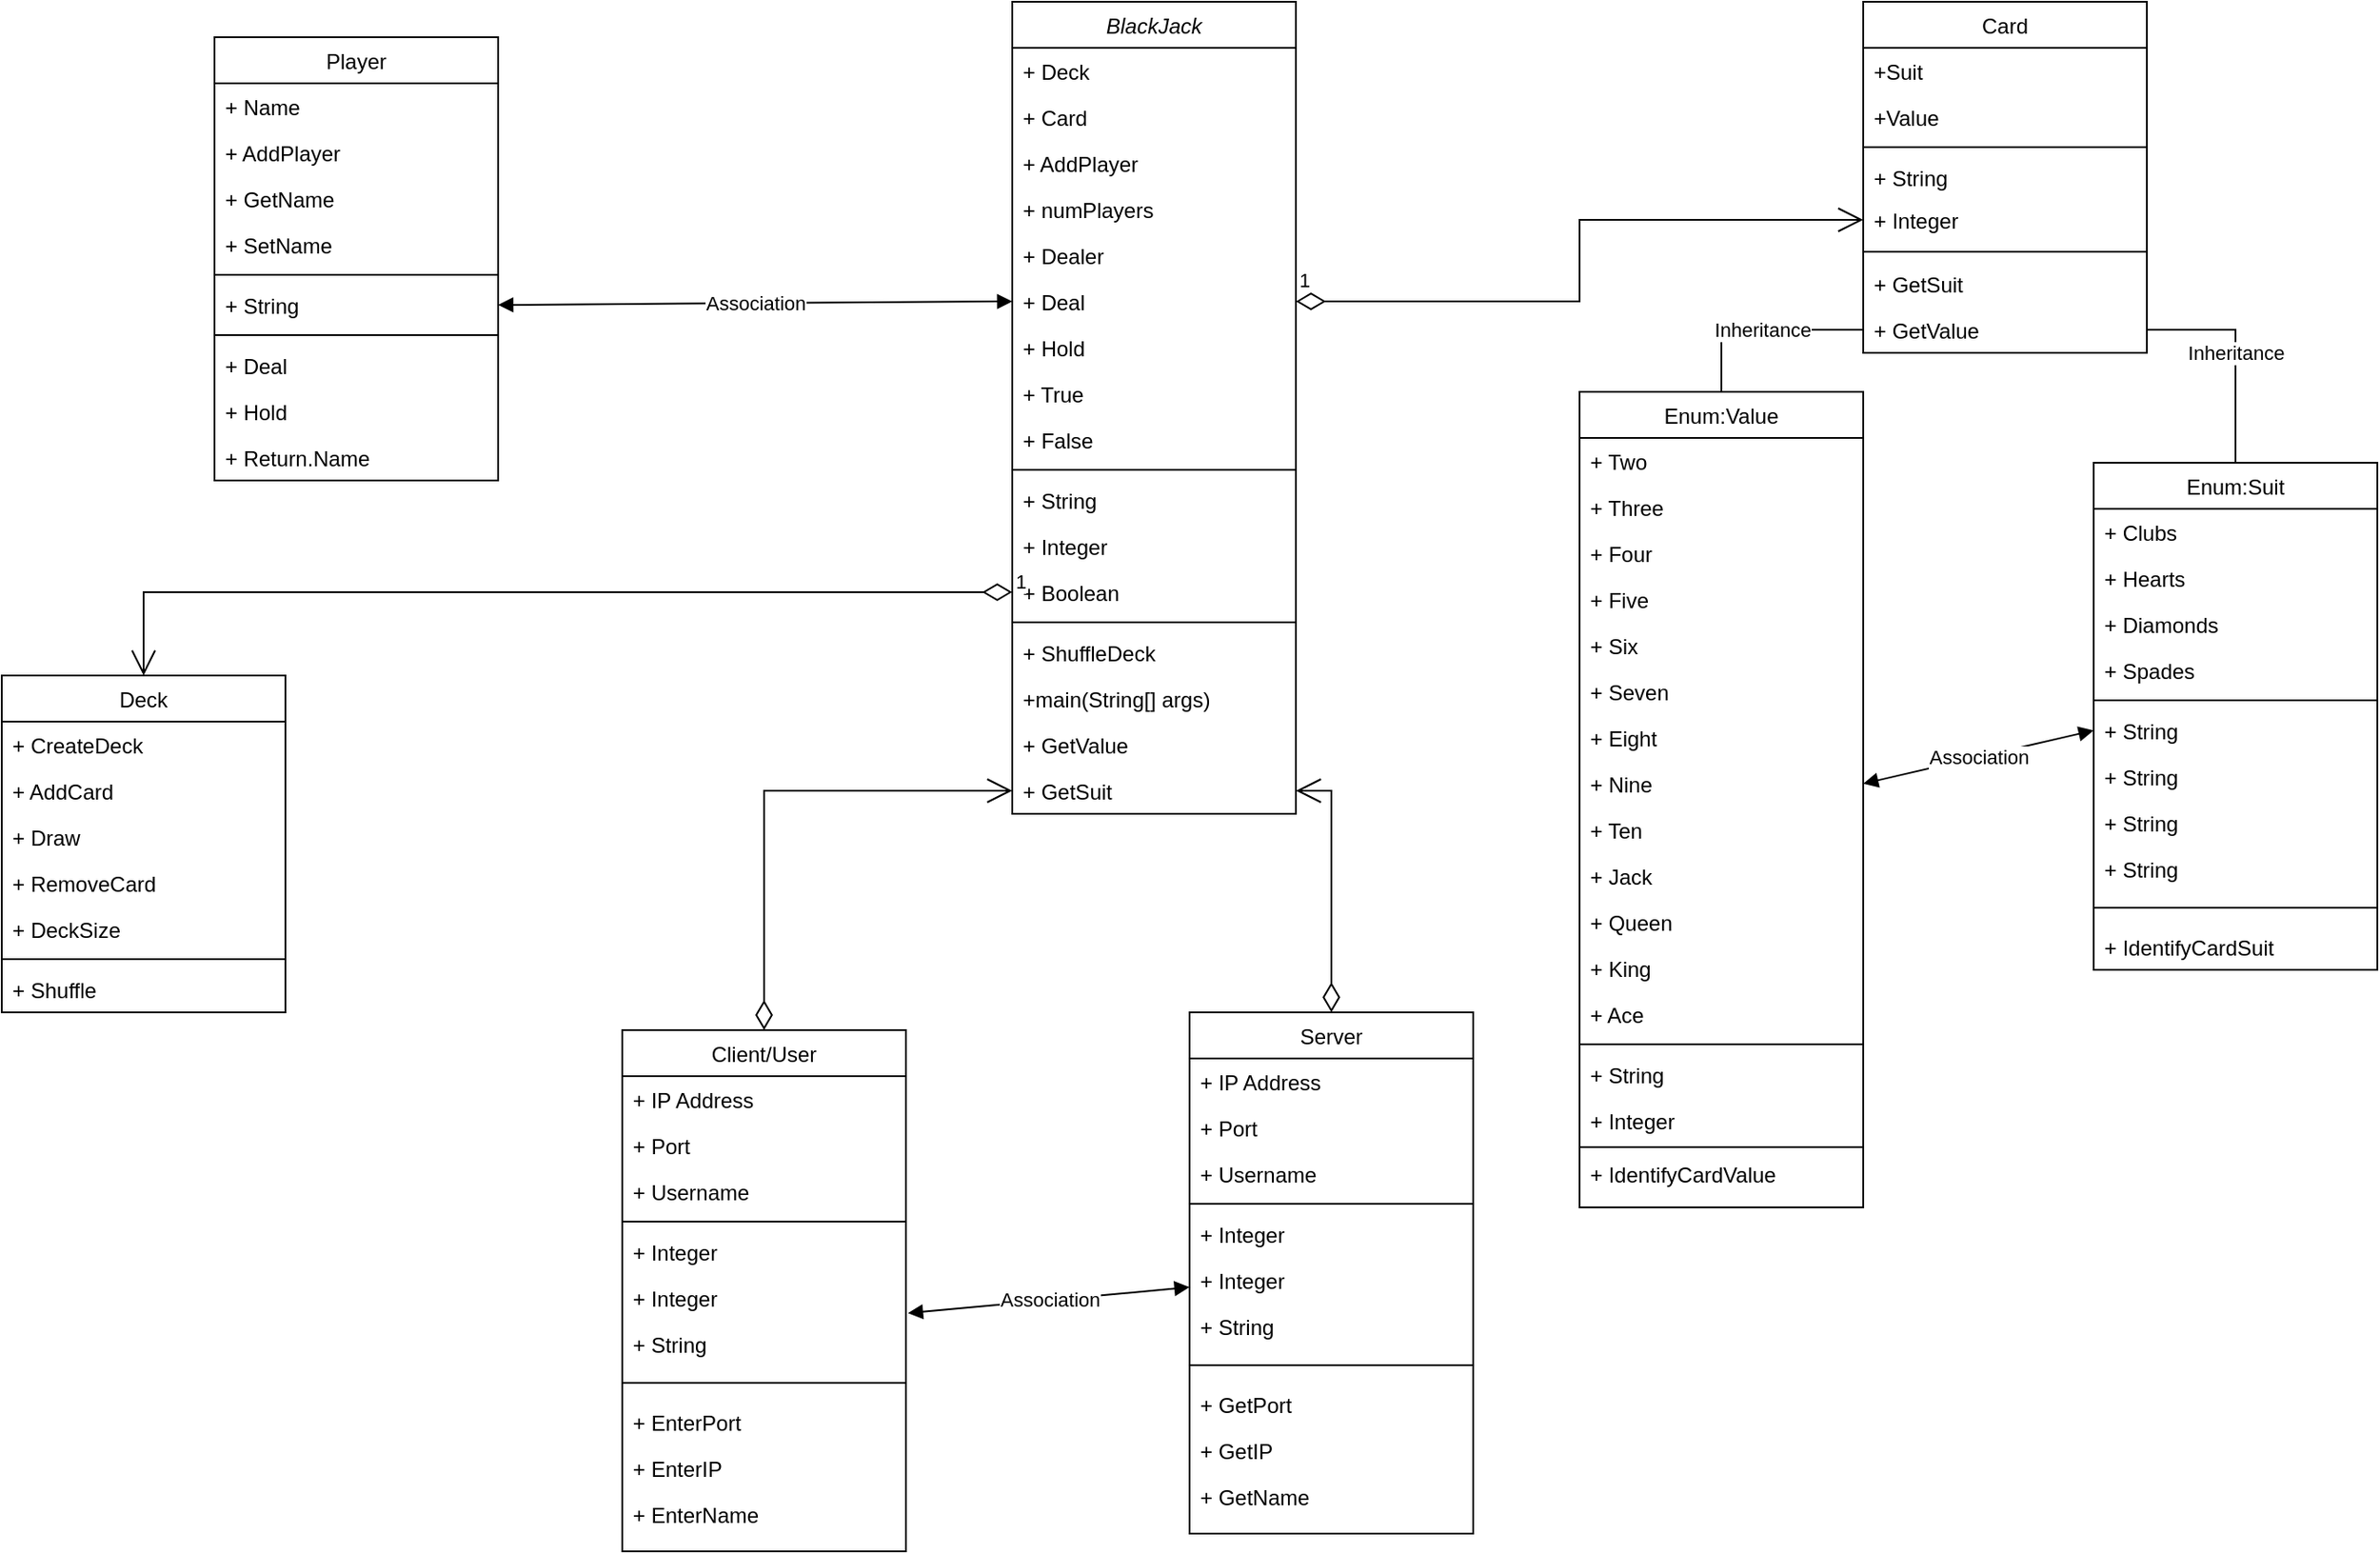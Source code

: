 <mxfile version="15.8.7" type="device"><diagram id="C5RBs43oDa-KdzZeNtuy" name="Page-1"><mxGraphModel dx="2500" dy="1008" grid="1" gridSize="10" guides="1" tooltips="1" connect="1" arrows="1" fold="1" page="1" pageScale="1" pageWidth="827" pageHeight="1169" math="0" shadow="0"><root><mxCell id="WIyWlLk6GJQsqaUBKTNV-0"/><mxCell id="WIyWlLk6GJQsqaUBKTNV-1" parent="WIyWlLk6GJQsqaUBKTNV-0"/><mxCell id="zkfFHV4jXpPFQw0GAbJ--0" value="BlackJack&#10;" style="swimlane;fontStyle=2;align=center;verticalAlign=top;childLayout=stackLayout;horizontal=1;startSize=26;horizontalStack=0;resizeParent=1;resizeLast=0;collapsible=1;marginBottom=0;rounded=0;shadow=0;strokeWidth=1;" parent="WIyWlLk6GJQsqaUBKTNV-1" vertex="1"><mxGeometry x="20" y="20" width="160" height="458" as="geometry"><mxRectangle x="230" y="140" width="160" height="26" as="alternateBounds"/></mxGeometry></mxCell><mxCell id="faVUAHIij9gAp8dqq5UE-1" value="+ Deck" style="text;strokeColor=none;fillColor=none;align=left;verticalAlign=top;spacingLeft=4;spacingRight=4;overflow=hidden;rotatable=0;points=[[0,0.5],[1,0.5]];portConstraint=eastwest;" parent="zkfFHV4jXpPFQw0GAbJ--0" vertex="1"><mxGeometry y="26" width="160" height="26" as="geometry"/></mxCell><mxCell id="faVUAHIij9gAp8dqq5UE-0" value="+ Card" style="text;strokeColor=none;fillColor=none;align=left;verticalAlign=top;spacingLeft=4;spacingRight=4;overflow=hidden;rotatable=0;points=[[0,0.5],[1,0.5]];portConstraint=eastwest;" parent="zkfFHV4jXpPFQw0GAbJ--0" vertex="1"><mxGeometry y="52" width="160" height="26" as="geometry"/></mxCell><mxCell id="faVUAHIij9gAp8dqq5UE-15" value="+ AddPlayer" style="text;strokeColor=none;fillColor=none;align=left;verticalAlign=top;spacingLeft=4;spacingRight=4;overflow=hidden;rotatable=0;points=[[0,0.5],[1,0.5]];portConstraint=eastwest;" parent="zkfFHV4jXpPFQw0GAbJ--0" vertex="1"><mxGeometry y="78" width="160" height="26" as="geometry"/></mxCell><mxCell id="faVUAHIij9gAp8dqq5UE-14" value="+ numPlayers" style="text;strokeColor=none;fillColor=none;align=left;verticalAlign=top;spacingLeft=4;spacingRight=4;overflow=hidden;rotatable=0;points=[[0,0.5],[1,0.5]];portConstraint=eastwest;" parent="zkfFHV4jXpPFQw0GAbJ--0" vertex="1"><mxGeometry y="104" width="160" height="26" as="geometry"/></mxCell><mxCell id="v0NVHDcOkpIPyz7qOa61-1" value="+ Dealer" style="text;strokeColor=none;fillColor=none;align=left;verticalAlign=top;spacingLeft=4;spacingRight=4;overflow=hidden;rotatable=0;points=[[0,0.5],[1,0.5]];portConstraint=eastwest;" parent="zkfFHV4jXpPFQw0GAbJ--0" vertex="1"><mxGeometry y="130" width="160" height="26" as="geometry"/></mxCell><mxCell id="v0NVHDcOkpIPyz7qOa61-2" value="+ Deal" style="text;strokeColor=none;fillColor=none;align=left;verticalAlign=top;spacingLeft=4;spacingRight=4;overflow=hidden;rotatable=0;points=[[0,0.5],[1,0.5]];portConstraint=eastwest;" parent="zkfFHV4jXpPFQw0GAbJ--0" vertex="1"><mxGeometry y="156" width="160" height="26" as="geometry"/></mxCell><mxCell id="v0NVHDcOkpIPyz7qOa61-3" value="+ Hold" style="text;strokeColor=none;fillColor=none;align=left;verticalAlign=top;spacingLeft=4;spacingRight=4;overflow=hidden;rotatable=0;points=[[0,0.5],[1,0.5]];portConstraint=eastwest;" parent="zkfFHV4jXpPFQw0GAbJ--0" vertex="1"><mxGeometry y="182" width="160" height="26" as="geometry"/></mxCell><mxCell id="v0NVHDcOkpIPyz7qOa61-18" value="+ True" style="text;strokeColor=none;fillColor=none;align=left;verticalAlign=top;spacingLeft=4;spacingRight=4;overflow=hidden;rotatable=0;points=[[0,0.5],[1,0.5]];portConstraint=eastwest;" parent="zkfFHV4jXpPFQw0GAbJ--0" vertex="1"><mxGeometry y="208" width="160" height="26" as="geometry"/></mxCell><mxCell id="v0NVHDcOkpIPyz7qOa61-19" value="+ False" style="text;strokeColor=none;fillColor=none;align=left;verticalAlign=top;spacingLeft=4;spacingRight=4;overflow=hidden;rotatable=0;points=[[0,0.5],[1,0.5]];portConstraint=eastwest;" parent="zkfFHV4jXpPFQw0GAbJ--0" vertex="1"><mxGeometry y="234" width="160" height="26" as="geometry"/></mxCell><mxCell id="v0NVHDcOkpIPyz7qOa61-5" value="" style="line;strokeWidth=1;fillColor=none;align=left;verticalAlign=middle;spacingTop=-1;spacingLeft=3;spacingRight=3;rotatable=0;labelPosition=right;points=[];portConstraint=eastwest;" parent="zkfFHV4jXpPFQw0GAbJ--0" vertex="1"><mxGeometry y="260" width="160" height="8" as="geometry"/></mxCell><mxCell id="v0NVHDcOkpIPyz7qOa61-15" value="+ String&#10;" style="text;strokeColor=none;fillColor=none;align=left;verticalAlign=top;spacingLeft=4;spacingRight=4;overflow=hidden;rotatable=0;points=[[0,0.5],[1,0.5]];portConstraint=eastwest;" parent="zkfFHV4jXpPFQw0GAbJ--0" vertex="1"><mxGeometry y="268" width="160" height="26" as="geometry"/></mxCell><mxCell id="v0NVHDcOkpIPyz7qOa61-16" value="+ Integer" style="text;strokeColor=none;fillColor=none;align=left;verticalAlign=top;spacingLeft=4;spacingRight=4;overflow=hidden;rotatable=0;points=[[0,0.5],[1,0.5]];portConstraint=eastwest;" parent="zkfFHV4jXpPFQw0GAbJ--0" vertex="1"><mxGeometry y="294" width="160" height="26" as="geometry"/></mxCell><mxCell id="v0NVHDcOkpIPyz7qOa61-17" value="+ Boolean" style="text;strokeColor=none;fillColor=none;align=left;verticalAlign=top;spacingLeft=4;spacingRight=4;overflow=hidden;rotatable=0;points=[[0,0.5],[1,0.5]];portConstraint=eastwest;" parent="zkfFHV4jXpPFQw0GAbJ--0" vertex="1"><mxGeometry y="320" width="160" height="26" as="geometry"/></mxCell><mxCell id="v0NVHDcOkpIPyz7qOa61-10" value="" style="line;strokeWidth=1;fillColor=none;align=left;verticalAlign=middle;spacingTop=-1;spacingLeft=3;spacingRight=3;rotatable=0;labelPosition=right;points=[];portConstraint=eastwest;" parent="zkfFHV4jXpPFQw0GAbJ--0" vertex="1"><mxGeometry y="346" width="160" height="8" as="geometry"/></mxCell><mxCell id="v0NVHDcOkpIPyz7qOa61-20" value="+ ShuffleDeck" style="text;strokeColor=none;fillColor=none;align=left;verticalAlign=top;spacingLeft=4;spacingRight=4;overflow=hidden;rotatable=0;points=[[0,0.5],[1,0.5]];portConstraint=eastwest;" parent="zkfFHV4jXpPFQw0GAbJ--0" vertex="1"><mxGeometry y="354" width="160" height="26" as="geometry"/></mxCell><mxCell id="zkfFHV4jXpPFQw0GAbJ--5" value="+main(String[] args)" style="text;align=left;verticalAlign=top;spacingLeft=4;spacingRight=4;overflow=hidden;rotatable=0;points=[[0,0.5],[1,0.5]];portConstraint=eastwest;" parent="zkfFHV4jXpPFQw0GAbJ--0" vertex="1"><mxGeometry y="380" width="160" height="26" as="geometry"/></mxCell><mxCell id="v0NVHDcOkpIPyz7qOa61-22" value="+ GetValue" style="text;strokeColor=none;fillColor=none;align=left;verticalAlign=top;spacingLeft=4;spacingRight=4;overflow=hidden;rotatable=0;points=[[0,0.5],[1,0.5]];portConstraint=eastwest;" parent="zkfFHV4jXpPFQw0GAbJ--0" vertex="1"><mxGeometry y="406" width="160" height="26" as="geometry"/></mxCell><mxCell id="v0NVHDcOkpIPyz7qOa61-21" value="+ GetSuit" style="text;strokeColor=none;fillColor=none;align=left;verticalAlign=top;spacingLeft=4;spacingRight=4;overflow=hidden;rotatable=0;points=[[0,0.5],[1,0.5]];portConstraint=eastwest;" parent="zkfFHV4jXpPFQw0GAbJ--0" vertex="1"><mxGeometry y="432" width="160" height="26" as="geometry"/></mxCell><mxCell id="zkfFHV4jXpPFQw0GAbJ--6" value="Deck" style="swimlane;fontStyle=0;align=center;verticalAlign=top;childLayout=stackLayout;horizontal=1;startSize=26;horizontalStack=0;resizeParent=1;resizeLast=0;collapsible=1;marginBottom=0;rounded=0;shadow=0;strokeWidth=1;" parent="WIyWlLk6GJQsqaUBKTNV-1" vertex="1"><mxGeometry x="-550" y="400" width="160" height="190" as="geometry"><mxRectangle x="130" y="380" width="160" height="26" as="alternateBounds"/></mxGeometry></mxCell><mxCell id="v0NVHDcOkpIPyz7qOa61-35" value="+ CreateDeck" style="text;strokeColor=none;fillColor=none;align=left;verticalAlign=top;spacingLeft=4;spacingRight=4;overflow=hidden;rotatable=0;points=[[0,0.5],[1,0.5]];portConstraint=eastwest;" parent="zkfFHV4jXpPFQw0GAbJ--6" vertex="1"><mxGeometry y="26" width="160" height="26" as="geometry"/></mxCell><mxCell id="v0NVHDcOkpIPyz7qOa61-36" value="+ AddCard" style="text;strokeColor=none;fillColor=none;align=left;verticalAlign=top;spacingLeft=4;spacingRight=4;overflow=hidden;rotatable=0;points=[[0,0.5],[1,0.5]];portConstraint=eastwest;" parent="zkfFHV4jXpPFQw0GAbJ--6" vertex="1"><mxGeometry y="52" width="160" height="26" as="geometry"/></mxCell><mxCell id="v0NVHDcOkpIPyz7qOa61-38" value="+ Draw" style="text;strokeColor=none;fillColor=none;align=left;verticalAlign=top;spacingLeft=4;spacingRight=4;overflow=hidden;rotatable=0;points=[[0,0.5],[1,0.5]];portConstraint=eastwest;" parent="zkfFHV4jXpPFQw0GAbJ--6" vertex="1"><mxGeometry y="78" width="160" height="26" as="geometry"/></mxCell><mxCell id="v0NVHDcOkpIPyz7qOa61-37" value="+ RemoveCard" style="text;strokeColor=none;fillColor=none;align=left;verticalAlign=top;spacingLeft=4;spacingRight=4;overflow=hidden;rotatable=0;points=[[0,0.5],[1,0.5]];portConstraint=eastwest;" parent="zkfFHV4jXpPFQw0GAbJ--6" vertex="1"><mxGeometry y="104" width="160" height="26" as="geometry"/></mxCell><mxCell id="v0NVHDcOkpIPyz7qOa61-39" value="+ DeckSize" style="text;strokeColor=none;fillColor=none;align=left;verticalAlign=top;spacingLeft=4;spacingRight=4;overflow=hidden;rotatable=0;points=[[0,0.5],[1,0.5]];portConstraint=eastwest;" parent="zkfFHV4jXpPFQw0GAbJ--6" vertex="1"><mxGeometry y="130" width="160" height="26" as="geometry"/></mxCell><mxCell id="zkfFHV4jXpPFQw0GAbJ--9" value="" style="line;html=1;strokeWidth=1;align=left;verticalAlign=middle;spacingTop=-1;spacingLeft=3;spacingRight=3;rotatable=0;labelPosition=right;points=[];portConstraint=eastwest;" parent="zkfFHV4jXpPFQw0GAbJ--6" vertex="1"><mxGeometry y="156" width="160" height="8" as="geometry"/></mxCell><mxCell id="v0NVHDcOkpIPyz7qOa61-4" value="+ Shuffle" style="text;strokeColor=none;fillColor=none;align=left;verticalAlign=top;spacingLeft=4;spacingRight=4;overflow=hidden;rotatable=0;points=[[0,0.5],[1,0.5]];portConstraint=eastwest;" parent="zkfFHV4jXpPFQw0GAbJ--6" vertex="1"><mxGeometry y="164" width="160" height="26" as="geometry"/></mxCell><mxCell id="zkfFHV4jXpPFQw0GAbJ--13" value="Card" style="swimlane;fontStyle=0;align=center;verticalAlign=top;childLayout=stackLayout;horizontal=1;startSize=26;horizontalStack=0;resizeParent=1;resizeLast=0;collapsible=1;marginBottom=0;rounded=0;shadow=0;strokeWidth=1;" parent="WIyWlLk6GJQsqaUBKTNV-1" vertex="1"><mxGeometry x="500" y="20" width="160" height="198" as="geometry"><mxRectangle x="340" y="380" width="170" height="26" as="alternateBounds"/></mxGeometry></mxCell><mxCell id="zkfFHV4jXpPFQw0GAbJ--14" value="+Suit" style="text;align=left;verticalAlign=top;spacingLeft=4;spacingRight=4;overflow=hidden;rotatable=0;points=[[0,0.5],[1,0.5]];portConstraint=eastwest;" parent="zkfFHV4jXpPFQw0GAbJ--13" vertex="1"><mxGeometry y="26" width="160" height="26" as="geometry"/></mxCell><mxCell id="v0NVHDcOkpIPyz7qOa61-41" value="+Value" style="text;strokeColor=none;fillColor=none;align=left;verticalAlign=top;spacingLeft=4;spacingRight=4;overflow=hidden;rotatable=0;points=[[0,0.5],[1,0.5]];portConstraint=eastwest;" parent="zkfFHV4jXpPFQw0GAbJ--13" vertex="1"><mxGeometry y="52" width="160" height="26" as="geometry"/></mxCell><mxCell id="zkfFHV4jXpPFQw0GAbJ--15" value="" style="line;html=1;strokeWidth=1;align=left;verticalAlign=middle;spacingTop=-1;spacingLeft=3;spacingRight=3;rotatable=0;labelPosition=right;points=[];portConstraint=eastwest;" parent="zkfFHV4jXpPFQw0GAbJ--13" vertex="1"><mxGeometry y="78" width="160" height="8" as="geometry"/></mxCell><mxCell id="v0NVHDcOkpIPyz7qOa61-42" value="+ String" style="text;strokeColor=none;fillColor=none;align=left;verticalAlign=top;spacingLeft=4;spacingRight=4;overflow=hidden;rotatable=0;points=[[0,0.5],[1,0.5]];portConstraint=eastwest;" parent="zkfFHV4jXpPFQw0GAbJ--13" vertex="1"><mxGeometry y="86" width="160" height="24" as="geometry"/></mxCell><mxCell id="v0NVHDcOkpIPyz7qOa61-45" value="+ Integer" style="text;strokeColor=none;fillColor=none;align=left;verticalAlign=top;spacingLeft=4;spacingRight=4;overflow=hidden;rotatable=0;points=[[0,0.5],[1,0.5]];portConstraint=eastwest;" parent="zkfFHV4jXpPFQw0GAbJ--13" vertex="1"><mxGeometry y="110" width="160" height="26" as="geometry"/></mxCell><mxCell id="v0NVHDcOkpIPyz7qOa61-44" value="" style="line;strokeWidth=1;fillColor=none;align=left;verticalAlign=middle;spacingTop=-1;spacingLeft=3;spacingRight=3;rotatable=0;labelPosition=right;points=[];portConstraint=eastwest;" parent="zkfFHV4jXpPFQw0GAbJ--13" vertex="1"><mxGeometry y="136" width="160" height="10" as="geometry"/></mxCell><mxCell id="v0NVHDcOkpIPyz7qOa61-43" value="+ GetSuit" style="text;strokeColor=none;fillColor=none;align=left;verticalAlign=top;spacingLeft=4;spacingRight=4;overflow=hidden;rotatable=0;points=[[0,0.5],[1,0.5]];portConstraint=eastwest;" parent="zkfFHV4jXpPFQw0GAbJ--13" vertex="1"><mxGeometry y="146" width="160" height="26" as="geometry"/></mxCell><mxCell id="v0NVHDcOkpIPyz7qOa61-47" value="+ GetValue" style="text;strokeColor=none;fillColor=none;align=left;verticalAlign=top;spacingLeft=4;spacingRight=4;overflow=hidden;rotatable=0;points=[[0,0.5],[1,0.5]];portConstraint=eastwest;" parent="zkfFHV4jXpPFQw0GAbJ--13" vertex="1"><mxGeometry y="172" width="160" height="26" as="geometry"/></mxCell><mxCell id="zkfFHV4jXpPFQw0GAbJ--17" value="Player" style="swimlane;fontStyle=0;align=center;verticalAlign=top;childLayout=stackLayout;horizontal=1;startSize=26;horizontalStack=0;resizeParent=1;resizeLast=0;collapsible=1;marginBottom=0;rounded=0;shadow=0;strokeWidth=1;" parent="WIyWlLk6GJQsqaUBKTNV-1" vertex="1"><mxGeometry x="-430" y="40" width="160" height="250" as="geometry"><mxRectangle x="550" y="140" width="160" height="26" as="alternateBounds"/></mxGeometry></mxCell><mxCell id="zkfFHV4jXpPFQw0GAbJ--18" value="+ Name" style="text;align=left;verticalAlign=top;spacingLeft=4;spacingRight=4;overflow=hidden;rotatable=0;points=[[0,0.5],[1,0.5]];portConstraint=eastwest;" parent="zkfFHV4jXpPFQw0GAbJ--17" vertex="1"><mxGeometry y="26" width="160" height="26" as="geometry"/></mxCell><mxCell id="zkfFHV4jXpPFQw0GAbJ--20" value="+ AddPlayer" style="text;align=left;verticalAlign=top;spacingLeft=4;spacingRight=4;overflow=hidden;rotatable=0;points=[[0,0.5],[1,0.5]];portConstraint=eastwest;rounded=0;shadow=0;html=0;" parent="zkfFHV4jXpPFQw0GAbJ--17" vertex="1"><mxGeometry y="52" width="160" height="26" as="geometry"/></mxCell><mxCell id="faVUAHIij9gAp8dqq5UE-16" value="+ GetName" style="text;strokeColor=none;fillColor=none;align=left;verticalAlign=top;spacingLeft=4;spacingRight=4;overflow=hidden;rotatable=0;points=[[0,0.5],[1,0.5]];portConstraint=eastwest;" parent="zkfFHV4jXpPFQw0GAbJ--17" vertex="1"><mxGeometry y="78" width="160" height="26" as="geometry"/></mxCell><mxCell id="faVUAHIij9gAp8dqq5UE-18" value="+ SetName" style="text;strokeColor=none;fillColor=none;align=left;verticalAlign=top;spacingLeft=4;spacingRight=4;overflow=hidden;rotatable=0;points=[[0,0.5],[1,0.5]];portConstraint=eastwest;" parent="zkfFHV4jXpPFQw0GAbJ--17" vertex="1"><mxGeometry y="104" width="160" height="26" as="geometry"/></mxCell><mxCell id="zkfFHV4jXpPFQw0GAbJ--23" value="" style="line;html=1;strokeWidth=1;align=left;verticalAlign=middle;spacingTop=-1;spacingLeft=3;spacingRight=3;rotatable=0;labelPosition=right;points=[];portConstraint=eastwest;" parent="zkfFHV4jXpPFQw0GAbJ--17" vertex="1"><mxGeometry y="130" width="160" height="8" as="geometry"/></mxCell><mxCell id="v0NVHDcOkpIPyz7qOa61-34" value="+ String" style="text;strokeColor=none;fillColor=none;align=left;verticalAlign=top;spacingLeft=4;spacingRight=4;overflow=hidden;rotatable=0;points=[[0,0.5],[1,0.5]];portConstraint=eastwest;" parent="zkfFHV4jXpPFQw0GAbJ--17" vertex="1"><mxGeometry y="138" width="160" height="26" as="geometry"/></mxCell><mxCell id="v0NVHDcOkpIPyz7qOa61-29" value="" style="line;strokeWidth=1;fillColor=none;align=left;verticalAlign=middle;spacingTop=-1;spacingLeft=3;spacingRight=3;rotatable=0;labelPosition=right;points=[];portConstraint=eastwest;" parent="zkfFHV4jXpPFQw0GAbJ--17" vertex="1"><mxGeometry y="164" width="160" height="8" as="geometry"/></mxCell><mxCell id="faVUAHIij9gAp8dqq5UE-17" value="+ Deal" style="text;strokeColor=none;fillColor=none;align=left;verticalAlign=top;spacingLeft=4;spacingRight=4;overflow=hidden;rotatable=0;points=[[0,0.5],[1,0.5]];portConstraint=eastwest;" parent="zkfFHV4jXpPFQw0GAbJ--17" vertex="1"><mxGeometry y="172" width="160" height="26" as="geometry"/></mxCell><mxCell id="v0NVHDcOkpIPyz7qOa61-0" value="+ Hold" style="text;strokeColor=none;fillColor=none;align=left;verticalAlign=top;spacingLeft=4;spacingRight=4;overflow=hidden;rotatable=0;points=[[0,0.5],[1,0.5]];portConstraint=eastwest;" parent="zkfFHV4jXpPFQw0GAbJ--17" vertex="1"><mxGeometry y="198" width="160" height="26" as="geometry"/></mxCell><mxCell id="v0NVHDcOkpIPyz7qOa61-40" value="+ Return.Name" style="text;strokeColor=none;fillColor=none;align=left;verticalAlign=top;spacingLeft=4;spacingRight=4;overflow=hidden;rotatable=0;points=[[0,0.5],[1,0.5]];portConstraint=eastwest;" parent="zkfFHV4jXpPFQw0GAbJ--17" vertex="1"><mxGeometry y="224" width="160" height="26" as="geometry"/></mxCell><mxCell id="faVUAHIij9gAp8dqq5UE-2" value="Enum:Value" style="swimlane;fontStyle=0;align=center;verticalAlign=top;childLayout=stackLayout;horizontal=1;startSize=26;horizontalStack=0;resizeParent=1;resizeLast=0;collapsible=1;marginBottom=0;rounded=0;shadow=0;strokeWidth=1;" parent="WIyWlLk6GJQsqaUBKTNV-1" vertex="1"><mxGeometry x="340" y="240" width="160" height="460" as="geometry"><mxRectangle x="130" y="380" width="160" height="26" as="alternateBounds"/></mxGeometry></mxCell><mxCell id="faVUAHIij9gAp8dqq5UE-4" value="+ Two" style="text;align=left;verticalAlign=top;spacingLeft=4;spacingRight=4;overflow=hidden;rotatable=0;points=[[0,0.5],[1,0.5]];portConstraint=eastwest;rounded=0;shadow=0;html=0;" parent="faVUAHIij9gAp8dqq5UE-2" vertex="1"><mxGeometry y="26" width="160" height="26" as="geometry"/></mxCell><mxCell id="BoQWYPOqAZZSEXyr0o87-9" value="+ Three" style="text;strokeColor=none;fillColor=none;align=left;verticalAlign=top;spacingLeft=4;spacingRight=4;overflow=hidden;rotatable=0;points=[[0,0.5],[1,0.5]];portConstraint=eastwest;" parent="faVUAHIij9gAp8dqq5UE-2" vertex="1"><mxGeometry y="52" width="160" height="26" as="geometry"/></mxCell><mxCell id="BoQWYPOqAZZSEXyr0o87-10" value="+ Four" style="text;strokeColor=none;fillColor=none;align=left;verticalAlign=top;spacingLeft=4;spacingRight=4;overflow=hidden;rotatable=0;points=[[0,0.5],[1,0.5]];portConstraint=eastwest;" parent="faVUAHIij9gAp8dqq5UE-2" vertex="1"><mxGeometry y="78" width="160" height="26" as="geometry"/></mxCell><mxCell id="BoQWYPOqAZZSEXyr0o87-11" value="+ Five" style="text;strokeColor=none;fillColor=none;align=left;verticalAlign=top;spacingLeft=4;spacingRight=4;overflow=hidden;rotatable=0;points=[[0,0.5],[1,0.5]];portConstraint=eastwest;" parent="faVUAHIij9gAp8dqq5UE-2" vertex="1"><mxGeometry y="104" width="160" height="26" as="geometry"/></mxCell><mxCell id="BoQWYPOqAZZSEXyr0o87-12" value="+ Six" style="text;strokeColor=none;fillColor=none;align=left;verticalAlign=top;spacingLeft=4;spacingRight=4;overflow=hidden;rotatable=0;points=[[0,0.5],[1,0.5]];portConstraint=eastwest;" parent="faVUAHIij9gAp8dqq5UE-2" vertex="1"><mxGeometry y="130" width="160" height="26" as="geometry"/></mxCell><mxCell id="BoQWYPOqAZZSEXyr0o87-13" value="+ Seven" style="text;strokeColor=none;fillColor=none;align=left;verticalAlign=top;spacingLeft=4;spacingRight=4;overflow=hidden;rotatable=0;points=[[0,0.5],[1,0.5]];portConstraint=eastwest;" parent="faVUAHIij9gAp8dqq5UE-2" vertex="1"><mxGeometry y="156" width="160" height="26" as="geometry"/></mxCell><mxCell id="BoQWYPOqAZZSEXyr0o87-14" value="+ Eight" style="text;strokeColor=none;fillColor=none;align=left;verticalAlign=top;spacingLeft=4;spacingRight=4;overflow=hidden;rotatable=0;points=[[0,0.5],[1,0.5]];portConstraint=eastwest;" parent="faVUAHIij9gAp8dqq5UE-2" vertex="1"><mxGeometry y="182" width="160" height="26" as="geometry"/></mxCell><mxCell id="BoQWYPOqAZZSEXyr0o87-15" value="+ Nine " style="text;strokeColor=none;fillColor=none;align=left;verticalAlign=top;spacingLeft=4;spacingRight=4;overflow=hidden;rotatable=0;points=[[0,0.5],[1,0.5]];portConstraint=eastwest;" parent="faVUAHIij9gAp8dqq5UE-2" vertex="1"><mxGeometry y="208" width="160" height="26" as="geometry"/></mxCell><mxCell id="BoQWYPOqAZZSEXyr0o87-16" value="+ Ten" style="text;strokeColor=none;fillColor=none;align=left;verticalAlign=top;spacingLeft=4;spacingRight=4;overflow=hidden;rotatable=0;points=[[0,0.5],[1,0.5]];portConstraint=eastwest;" parent="faVUAHIij9gAp8dqq5UE-2" vertex="1"><mxGeometry y="234" width="160" height="26" as="geometry"/></mxCell><mxCell id="BoQWYPOqAZZSEXyr0o87-17" value="+ Jack" style="text;strokeColor=none;fillColor=none;align=left;verticalAlign=top;spacingLeft=4;spacingRight=4;overflow=hidden;rotatable=0;points=[[0,0.5],[1,0.5]];portConstraint=eastwest;" parent="faVUAHIij9gAp8dqq5UE-2" vertex="1"><mxGeometry y="260" width="160" height="26" as="geometry"/></mxCell><mxCell id="BoQWYPOqAZZSEXyr0o87-18" value="+ Queen" style="text;strokeColor=none;fillColor=none;align=left;verticalAlign=top;spacingLeft=4;spacingRight=4;overflow=hidden;rotatable=0;points=[[0,0.5],[1,0.5]];portConstraint=eastwest;" parent="faVUAHIij9gAp8dqq5UE-2" vertex="1"><mxGeometry y="286" width="160" height="26" as="geometry"/></mxCell><mxCell id="BoQWYPOqAZZSEXyr0o87-19" value="+ King" style="text;strokeColor=none;fillColor=none;align=left;verticalAlign=top;spacingLeft=4;spacingRight=4;overflow=hidden;rotatable=0;points=[[0,0.5],[1,0.5]];portConstraint=eastwest;" parent="faVUAHIij9gAp8dqq5UE-2" vertex="1"><mxGeometry y="312" width="160" height="26" as="geometry"/></mxCell><mxCell id="BoQWYPOqAZZSEXyr0o87-20" value="+ Ace" style="text;strokeColor=none;fillColor=none;align=left;verticalAlign=top;spacingLeft=4;spacingRight=4;overflow=hidden;rotatable=0;points=[[0,0.5],[1,0.5]];portConstraint=eastwest;" parent="faVUAHIij9gAp8dqq5UE-2" vertex="1"><mxGeometry y="338" width="160" height="26" as="geometry"/></mxCell><mxCell id="faVUAHIij9gAp8dqq5UE-5" value="" style="line;html=1;strokeWidth=1;align=left;verticalAlign=middle;spacingTop=-1;spacingLeft=3;spacingRight=3;rotatable=0;labelPosition=right;points=[];portConstraint=eastwest;" parent="faVUAHIij9gAp8dqq5UE-2" vertex="1"><mxGeometry y="364" width="160" height="8" as="geometry"/></mxCell><mxCell id="BoQWYPOqAZZSEXyr0o87-22" value="+ String" style="text;strokeColor=none;fillColor=none;align=left;verticalAlign=top;spacingLeft=4;spacingRight=4;overflow=hidden;rotatable=0;points=[[0,0.5],[1,0.5]];portConstraint=eastwest;" parent="faVUAHIij9gAp8dqq5UE-2" vertex="1"><mxGeometry y="372" width="160" height="26" as="geometry"/></mxCell><mxCell id="faVUAHIij9gAp8dqq5UE-7" value="+ Integer" style="text;align=left;verticalAlign=top;spacingLeft=4;spacingRight=4;overflow=hidden;rotatable=0;points=[[0,0.5],[1,0.5]];portConstraint=eastwest;" parent="faVUAHIij9gAp8dqq5UE-2" vertex="1"><mxGeometry y="398" width="160" height="26" as="geometry"/></mxCell><mxCell id="BoQWYPOqAZZSEXyr0o87-21" value="" style="line;strokeWidth=1;fillColor=none;align=left;verticalAlign=middle;spacingTop=-1;spacingLeft=3;spacingRight=3;rotatable=0;labelPosition=right;points=[];portConstraint=eastwest;" parent="faVUAHIij9gAp8dqq5UE-2" vertex="1"><mxGeometry y="424" width="160" height="4" as="geometry"/></mxCell><mxCell id="BoQWYPOqAZZSEXyr0o87-23" value="+ IdentifyCardValue" style="text;strokeColor=none;fillColor=none;align=left;verticalAlign=top;spacingLeft=4;spacingRight=4;overflow=hidden;rotatable=0;points=[[0,0.5],[1,0.5]];portConstraint=eastwest;" parent="faVUAHIij9gAp8dqq5UE-2" vertex="1"><mxGeometry y="428" width="160" height="26" as="geometry"/></mxCell><mxCell id="faVUAHIij9gAp8dqq5UE-8" value="Enum:Suit" style="swimlane;fontStyle=0;align=center;verticalAlign=top;childLayout=stackLayout;horizontal=1;startSize=26;horizontalStack=0;resizeParent=1;resizeLast=0;collapsible=1;marginBottom=0;rounded=0;shadow=0;strokeWidth=1;" parent="WIyWlLk6GJQsqaUBKTNV-1" vertex="1"><mxGeometry x="630" y="280" width="160" height="286" as="geometry"><mxRectangle x="130" y="380" width="160" height="26" as="alternateBounds"/></mxGeometry></mxCell><mxCell id="faVUAHIij9gAp8dqq5UE-9" value="+ Clubs" style="text;align=left;verticalAlign=top;spacingLeft=4;spacingRight=4;overflow=hidden;rotatable=0;points=[[0,0.5],[1,0.5]];portConstraint=eastwest;" parent="faVUAHIij9gAp8dqq5UE-8" vertex="1"><mxGeometry y="26" width="160" height="26" as="geometry"/></mxCell><mxCell id="faVUAHIij9gAp8dqq5UE-10" value="+ Hearts" style="text;align=left;verticalAlign=top;spacingLeft=4;spacingRight=4;overflow=hidden;rotatable=0;points=[[0,0.5],[1,0.5]];portConstraint=eastwest;rounded=0;shadow=0;html=0;" parent="faVUAHIij9gAp8dqq5UE-8" vertex="1"><mxGeometry y="52" width="160" height="26" as="geometry"/></mxCell><mxCell id="BoQWYPOqAZZSEXyr0o87-3" value="+ Diamonds" style="text;strokeColor=none;fillColor=none;align=left;verticalAlign=top;spacingLeft=4;spacingRight=4;overflow=hidden;rotatable=0;points=[[0,0.5],[1,0.5]];portConstraint=eastwest;" parent="faVUAHIij9gAp8dqq5UE-8" vertex="1"><mxGeometry y="78" width="160" height="26" as="geometry"/></mxCell><mxCell id="BoQWYPOqAZZSEXyr0o87-0" value="+ Spades" style="text;strokeColor=none;fillColor=none;align=left;verticalAlign=top;spacingLeft=4;spacingRight=4;overflow=hidden;rotatable=0;points=[[0,0.5],[1,0.5]];portConstraint=eastwest;" parent="faVUAHIij9gAp8dqq5UE-8" vertex="1"><mxGeometry y="104" width="160" height="26" as="geometry"/></mxCell><mxCell id="faVUAHIij9gAp8dqq5UE-11" value="" style="line;html=1;strokeWidth=1;align=left;verticalAlign=middle;spacingTop=-1;spacingLeft=3;spacingRight=3;rotatable=0;labelPosition=right;points=[];portConstraint=eastwest;" parent="faVUAHIij9gAp8dqq5UE-8" vertex="1"><mxGeometry y="130" width="160" height="8" as="geometry"/></mxCell><mxCell id="BoQWYPOqAZZSEXyr0o87-4" value="+ String" style="text;strokeColor=none;fillColor=none;align=left;verticalAlign=top;spacingLeft=4;spacingRight=4;overflow=hidden;rotatable=0;points=[[0,0.5],[1,0.5]];portConstraint=eastwest;" parent="faVUAHIij9gAp8dqq5UE-8" vertex="1"><mxGeometry y="138" width="160" height="26" as="geometry"/></mxCell><mxCell id="BoQWYPOqAZZSEXyr0o87-5" value="+ String" style="text;strokeColor=none;fillColor=none;align=left;verticalAlign=top;spacingLeft=4;spacingRight=4;overflow=hidden;rotatable=0;points=[[0,0.5],[1,0.5]];portConstraint=eastwest;" parent="faVUAHIij9gAp8dqq5UE-8" vertex="1"><mxGeometry y="164" width="160" height="26" as="geometry"/></mxCell><mxCell id="BoQWYPOqAZZSEXyr0o87-6" value="+ String" style="text;strokeColor=none;fillColor=none;align=left;verticalAlign=top;spacingLeft=4;spacingRight=4;overflow=hidden;rotatable=0;points=[[0,0.5],[1,0.5]];portConstraint=eastwest;" parent="faVUAHIij9gAp8dqq5UE-8" vertex="1"><mxGeometry y="190" width="160" height="26" as="geometry"/></mxCell><mxCell id="BoQWYPOqAZZSEXyr0o87-7" value="+ String" style="text;strokeColor=none;fillColor=none;align=left;verticalAlign=top;spacingLeft=4;spacingRight=4;overflow=hidden;rotatable=0;points=[[0,0.5],[1,0.5]];portConstraint=eastwest;" parent="faVUAHIij9gAp8dqq5UE-8" vertex="1"><mxGeometry y="216" width="160" height="26" as="geometry"/></mxCell><mxCell id="BoQWYPOqAZZSEXyr0o87-2" value="" style="line;strokeWidth=1;fillColor=none;align=left;verticalAlign=middle;spacingTop=-1;spacingLeft=3;spacingRight=3;rotatable=0;labelPosition=right;points=[];portConstraint=eastwest;" parent="faVUAHIij9gAp8dqq5UE-8" vertex="1"><mxGeometry y="242" width="160" height="18" as="geometry"/></mxCell><mxCell id="BoQWYPOqAZZSEXyr0o87-8" value="+ IdentifyCardSuit" style="text;strokeColor=none;fillColor=none;align=left;verticalAlign=top;spacingLeft=4;spacingRight=4;overflow=hidden;rotatable=0;points=[[0,0.5],[1,0.5]];portConstraint=eastwest;" parent="faVUAHIij9gAp8dqq5UE-8" vertex="1"><mxGeometry y="260" width="160" height="26" as="geometry"/></mxCell><mxCell id="BoQWYPOqAZZSEXyr0o87-28" value="1" style="endArrow=open;html=1;endSize=12;startArrow=diamondThin;startSize=14;startFill=0;edgeStyle=orthogonalEdgeStyle;align=left;verticalAlign=bottom;rounded=0;entryX=0.5;entryY=0;entryDx=0;entryDy=0;exitX=0;exitY=0.5;exitDx=0;exitDy=0;" parent="WIyWlLk6GJQsqaUBKTNV-1" source="v0NVHDcOkpIPyz7qOa61-17" target="zkfFHV4jXpPFQw0GAbJ--6" edge="1"><mxGeometry x="-1" y="3" relative="1" as="geometry"><mxPoint x="-40" y="150" as="sourcePoint"/><mxPoint x="-90" y="360" as="targetPoint"/></mxGeometry></mxCell><mxCell id="BoQWYPOqAZZSEXyr0o87-29" value="Inheritance" style="endArrow=none;html=1;edgeStyle=orthogonalEdgeStyle;rounded=0;exitX=1;exitY=0.5;exitDx=0;exitDy=0;entryX=0.5;entryY=0;entryDx=0;entryDy=0;" parent="WIyWlLk6GJQsqaUBKTNV-1" source="v0NVHDcOkpIPyz7qOa61-47" target="faVUAHIij9gAp8dqq5UE-8" edge="1"><mxGeometry relative="1" as="geometry"><mxPoint x="400" y="260" as="sourcePoint"/><mxPoint x="560" y="260" as="targetPoint"/></mxGeometry></mxCell><mxCell id="BoQWYPOqAZZSEXyr0o87-32" value="Inheritance" style="endArrow=none;html=1;edgeStyle=orthogonalEdgeStyle;rounded=0;exitX=0;exitY=0.5;exitDx=0;exitDy=0;entryX=0.5;entryY=0;entryDx=0;entryDy=0;" parent="WIyWlLk6GJQsqaUBKTNV-1" source="v0NVHDcOkpIPyz7qOa61-47" target="faVUAHIij9gAp8dqq5UE-2" edge="1"><mxGeometry relative="1" as="geometry"><mxPoint x="110" y="197" as="sourcePoint"/><mxPoint x="250" y="280" as="targetPoint"/></mxGeometry></mxCell><mxCell id="BoQWYPOqAZZSEXyr0o87-33" value="Association" style="endArrow=block;startArrow=block;endFill=1;startFill=1;html=1;rounded=0;exitX=1;exitY=0.5;exitDx=0;exitDy=0;entryX=0;entryY=0.5;entryDx=0;entryDy=0;" parent="WIyWlLk6GJQsqaUBKTNV-1" source="BoQWYPOqAZZSEXyr0o87-15" target="BoQWYPOqAZZSEXyr0o87-4" edge="1"><mxGeometry width="160" relative="1" as="geometry"><mxPoint x="360" y="510" as="sourcePoint"/><mxPoint x="520" y="510" as="targetPoint"/></mxGeometry></mxCell><mxCell id="BoQWYPOqAZZSEXyr0o87-34" value="1" style="endArrow=open;html=1;endSize=12;startArrow=diamondThin;startSize=14;startFill=0;edgeStyle=orthogonalEdgeStyle;align=left;verticalAlign=bottom;rounded=0;entryX=0;entryY=0.5;entryDx=0;entryDy=0;exitX=1;exitY=0.5;exitDx=0;exitDy=0;" parent="WIyWlLk6GJQsqaUBKTNV-1" source="v0NVHDcOkpIPyz7qOa61-2" target="v0NVHDcOkpIPyz7qOa61-45" edge="1"><mxGeometry x="-1" y="3" relative="1" as="geometry"><mxPoint x="270" y="170" as="sourcePoint"/><mxPoint x="20" y="317" as="targetPoint"/></mxGeometry></mxCell><mxCell id="rPo7t-BMXQv-6iYBQMSS-19" value="Server" style="swimlane;fontStyle=0;align=center;verticalAlign=top;childLayout=stackLayout;horizontal=1;startSize=26;horizontalStack=0;resizeParent=1;resizeLast=0;collapsible=1;marginBottom=0;rounded=0;shadow=0;strokeWidth=1;" parent="WIyWlLk6GJQsqaUBKTNV-1" vertex="1"><mxGeometry x="120" y="590" width="160" height="294" as="geometry"><mxRectangle x="130" y="380" width="160" height="26" as="alternateBounds"/></mxGeometry></mxCell><mxCell id="rPo7t-BMXQv-6iYBQMSS-32" value="+ IP Address" style="text;strokeColor=none;fillColor=none;align=left;verticalAlign=top;spacingLeft=4;spacingRight=4;overflow=hidden;rotatable=0;points=[[0,0.5],[1,0.5]];portConstraint=eastwest;" parent="rPo7t-BMXQv-6iYBQMSS-19" vertex="1"><mxGeometry y="26" width="160" height="26" as="geometry"/></mxCell><mxCell id="rPo7t-BMXQv-6iYBQMSS-33" value="+ Port" style="text;strokeColor=none;fillColor=none;align=left;verticalAlign=top;spacingLeft=4;spacingRight=4;overflow=hidden;rotatable=0;points=[[0,0.5],[1,0.5]];portConstraint=eastwest;" parent="rPo7t-BMXQv-6iYBQMSS-19" vertex="1"><mxGeometry y="52" width="160" height="26" as="geometry"/></mxCell><mxCell id="rPo7t-BMXQv-6iYBQMSS-31" value="+ Username" style="text;strokeColor=none;fillColor=none;align=left;verticalAlign=top;spacingLeft=4;spacingRight=4;overflow=hidden;rotatable=0;points=[[0,0.5],[1,0.5]];portConstraint=eastwest;" parent="rPo7t-BMXQv-6iYBQMSS-19" vertex="1"><mxGeometry y="78" width="160" height="26" as="geometry"/></mxCell><mxCell id="rPo7t-BMXQv-6iYBQMSS-24" value="" style="line;html=1;strokeWidth=1;align=left;verticalAlign=middle;spacingTop=-1;spacingLeft=3;spacingRight=3;rotatable=0;labelPosition=right;points=[];portConstraint=eastwest;" parent="rPo7t-BMXQv-6iYBQMSS-19" vertex="1"><mxGeometry y="104" width="160" height="8" as="geometry"/></mxCell><mxCell id="rPo7t-BMXQv-6iYBQMSS-25" value="+ Integer" style="text;strokeColor=none;fillColor=none;align=left;verticalAlign=top;spacingLeft=4;spacingRight=4;overflow=hidden;rotatable=0;points=[[0,0.5],[1,0.5]];portConstraint=eastwest;" parent="rPo7t-BMXQv-6iYBQMSS-19" vertex="1"><mxGeometry y="112" width="160" height="26" as="geometry"/></mxCell><mxCell id="rPo7t-BMXQv-6iYBQMSS-26" value="+ Integer" style="text;strokeColor=none;fillColor=none;align=left;verticalAlign=top;spacingLeft=4;spacingRight=4;overflow=hidden;rotatable=0;points=[[0,0.5],[1,0.5]];portConstraint=eastwest;" parent="rPo7t-BMXQv-6iYBQMSS-19" vertex="1"><mxGeometry y="138" width="160" height="26" as="geometry"/></mxCell><mxCell id="rPo7t-BMXQv-6iYBQMSS-27" value="+ String" style="text;strokeColor=none;fillColor=none;align=left;verticalAlign=top;spacingLeft=4;spacingRight=4;overflow=hidden;rotatable=0;points=[[0,0.5],[1,0.5]];portConstraint=eastwest;" parent="rPo7t-BMXQv-6iYBQMSS-19" vertex="1"><mxGeometry y="164" width="160" height="26" as="geometry"/></mxCell><mxCell id="rPo7t-BMXQv-6iYBQMSS-29" value="" style="line;strokeWidth=1;fillColor=none;align=left;verticalAlign=middle;spacingTop=-1;spacingLeft=3;spacingRight=3;rotatable=0;labelPosition=right;points=[];portConstraint=eastwest;" parent="rPo7t-BMXQv-6iYBQMSS-19" vertex="1"><mxGeometry y="190" width="160" height="18" as="geometry"/></mxCell><mxCell id="rPo7t-BMXQv-6iYBQMSS-20" value="+ GetPort" style="text;align=left;verticalAlign=top;spacingLeft=4;spacingRight=4;overflow=hidden;rotatable=0;points=[[0,0.5],[1,0.5]];portConstraint=eastwest;" parent="rPo7t-BMXQv-6iYBQMSS-19" vertex="1"><mxGeometry y="208" width="160" height="26" as="geometry"/></mxCell><mxCell id="rPo7t-BMXQv-6iYBQMSS-21" value="+ GetIP" style="text;align=left;verticalAlign=top;spacingLeft=4;spacingRight=4;overflow=hidden;rotatable=0;points=[[0,0.5],[1,0.5]];portConstraint=eastwest;rounded=0;shadow=0;html=0;" parent="rPo7t-BMXQv-6iYBQMSS-19" vertex="1"><mxGeometry y="234" width="160" height="26" as="geometry"/></mxCell><mxCell id="rPo7t-BMXQv-6iYBQMSS-22" value="+ GetName" style="text;strokeColor=none;fillColor=none;align=left;verticalAlign=top;spacingLeft=4;spacingRight=4;overflow=hidden;rotatable=0;points=[[0,0.5],[1,0.5]];portConstraint=eastwest;" parent="rPo7t-BMXQv-6iYBQMSS-19" vertex="1"><mxGeometry y="260" width="160" height="26" as="geometry"/></mxCell><mxCell id="rPo7t-BMXQv-6iYBQMSS-34" value="Client/User" style="swimlane;fontStyle=0;align=center;verticalAlign=top;childLayout=stackLayout;horizontal=1;startSize=26;horizontalStack=0;resizeParent=1;resizeLast=0;collapsible=1;marginBottom=0;rounded=0;shadow=0;strokeWidth=1;" parent="WIyWlLk6GJQsqaUBKTNV-1" vertex="1"><mxGeometry x="-200" y="600" width="160" height="294" as="geometry"><mxRectangle x="130" y="380" width="160" height="26" as="alternateBounds"/></mxGeometry></mxCell><mxCell id="rPo7t-BMXQv-6iYBQMSS-35" value="+ IP Address" style="text;strokeColor=none;fillColor=none;align=left;verticalAlign=top;spacingLeft=4;spacingRight=4;overflow=hidden;rotatable=0;points=[[0,0.5],[1,0.5]];portConstraint=eastwest;" parent="rPo7t-BMXQv-6iYBQMSS-34" vertex="1"><mxGeometry y="26" width="160" height="26" as="geometry"/></mxCell><mxCell id="rPo7t-BMXQv-6iYBQMSS-36" value="+ Port" style="text;strokeColor=none;fillColor=none;align=left;verticalAlign=top;spacingLeft=4;spacingRight=4;overflow=hidden;rotatable=0;points=[[0,0.5],[1,0.5]];portConstraint=eastwest;" parent="rPo7t-BMXQv-6iYBQMSS-34" vertex="1"><mxGeometry y="52" width="160" height="26" as="geometry"/></mxCell><mxCell id="rPo7t-BMXQv-6iYBQMSS-37" value="+ Username" style="text;strokeColor=none;fillColor=none;align=left;verticalAlign=top;spacingLeft=4;spacingRight=4;overflow=hidden;rotatable=0;points=[[0,0.5],[1,0.5]];portConstraint=eastwest;" parent="rPo7t-BMXQv-6iYBQMSS-34" vertex="1"><mxGeometry y="78" width="160" height="26" as="geometry"/></mxCell><mxCell id="rPo7t-BMXQv-6iYBQMSS-38" value="" style="line;html=1;strokeWidth=1;align=left;verticalAlign=middle;spacingTop=-1;spacingLeft=3;spacingRight=3;rotatable=0;labelPosition=right;points=[];portConstraint=eastwest;" parent="rPo7t-BMXQv-6iYBQMSS-34" vertex="1"><mxGeometry y="104" width="160" height="8" as="geometry"/></mxCell><mxCell id="rPo7t-BMXQv-6iYBQMSS-39" value="+ Integer" style="text;strokeColor=none;fillColor=none;align=left;verticalAlign=top;spacingLeft=4;spacingRight=4;overflow=hidden;rotatable=0;points=[[0,0.5],[1,0.5]];portConstraint=eastwest;" parent="rPo7t-BMXQv-6iYBQMSS-34" vertex="1"><mxGeometry y="112" width="160" height="26" as="geometry"/></mxCell><mxCell id="rPo7t-BMXQv-6iYBQMSS-40" value="+ Integer" style="text;strokeColor=none;fillColor=none;align=left;verticalAlign=top;spacingLeft=4;spacingRight=4;overflow=hidden;rotatable=0;points=[[0,0.5],[1,0.5]];portConstraint=eastwest;" parent="rPo7t-BMXQv-6iYBQMSS-34" vertex="1"><mxGeometry y="138" width="160" height="26" as="geometry"/></mxCell><mxCell id="rPo7t-BMXQv-6iYBQMSS-41" value="+ String" style="text;strokeColor=none;fillColor=none;align=left;verticalAlign=top;spacingLeft=4;spacingRight=4;overflow=hidden;rotatable=0;points=[[0,0.5],[1,0.5]];portConstraint=eastwest;" parent="rPo7t-BMXQv-6iYBQMSS-34" vertex="1"><mxGeometry y="164" width="160" height="26" as="geometry"/></mxCell><mxCell id="rPo7t-BMXQv-6iYBQMSS-42" value="" style="line;strokeWidth=1;fillColor=none;align=left;verticalAlign=middle;spacingTop=-1;spacingLeft=3;spacingRight=3;rotatable=0;labelPosition=right;points=[];portConstraint=eastwest;" parent="rPo7t-BMXQv-6iYBQMSS-34" vertex="1"><mxGeometry y="190" width="160" height="18" as="geometry"/></mxCell><mxCell id="rPo7t-BMXQv-6iYBQMSS-43" value="+ EnterPort" style="text;align=left;verticalAlign=top;spacingLeft=4;spacingRight=4;overflow=hidden;rotatable=0;points=[[0,0.5],[1,0.5]];portConstraint=eastwest;" parent="rPo7t-BMXQv-6iYBQMSS-34" vertex="1"><mxGeometry y="208" width="160" height="26" as="geometry"/></mxCell><mxCell id="rPo7t-BMXQv-6iYBQMSS-44" value="+ EnterIP" style="text;align=left;verticalAlign=top;spacingLeft=4;spacingRight=4;overflow=hidden;rotatable=0;points=[[0,0.5],[1,0.5]];portConstraint=eastwest;rounded=0;shadow=0;html=0;" parent="rPo7t-BMXQv-6iYBQMSS-34" vertex="1"><mxGeometry y="234" width="160" height="26" as="geometry"/></mxCell><mxCell id="rPo7t-BMXQv-6iYBQMSS-45" value="+ EnterName" style="text;strokeColor=none;fillColor=none;align=left;verticalAlign=top;spacingLeft=4;spacingRight=4;overflow=hidden;rotatable=0;points=[[0,0.5],[1,0.5]];portConstraint=eastwest;" parent="rPo7t-BMXQv-6iYBQMSS-34" vertex="1"><mxGeometry y="260" width="160" height="26" as="geometry"/></mxCell><mxCell id="rPo7t-BMXQv-6iYBQMSS-46" value="Association" style="endArrow=block;startArrow=block;endFill=1;startFill=1;html=1;rounded=0;exitX=1.007;exitY=0.833;exitDx=0;exitDy=0;entryX=0;entryY=0.654;entryDx=0;entryDy=0;entryPerimeter=0;exitPerimeter=0;" parent="WIyWlLk6GJQsqaUBKTNV-1" source="rPo7t-BMXQv-6iYBQMSS-40" target="rPo7t-BMXQv-6iYBQMSS-26" edge="1"><mxGeometry width="160" relative="1" as="geometry"><mxPoint x="-20" y="760.0" as="sourcePoint"/><mxPoint x="110" y="730.0" as="targetPoint"/></mxGeometry></mxCell><mxCell id="rPo7t-BMXQv-6iYBQMSS-50" value="" style="endArrow=open;html=1;endSize=12;startArrow=diamondThin;startSize=14;startFill=0;edgeStyle=orthogonalEdgeStyle;align=left;verticalAlign=bottom;rounded=0;exitX=0.5;exitY=0;exitDx=0;exitDy=0;entryX=0;entryY=0.5;entryDx=0;entryDy=0;" parent="WIyWlLk6GJQsqaUBKTNV-1" source="rPo7t-BMXQv-6iYBQMSS-34" target="v0NVHDcOkpIPyz7qOa61-21" edge="1"><mxGeometry x="-1" y="3" relative="1" as="geometry"><mxPoint x="-30" y="540" as="sourcePoint"/><mxPoint x="130" y="540" as="targetPoint"/></mxGeometry></mxCell><mxCell id="rPo7t-BMXQv-6iYBQMSS-51" value="" style="endArrow=open;html=1;endSize=12;startArrow=diamondThin;startSize=14;startFill=0;edgeStyle=orthogonalEdgeStyle;align=left;verticalAlign=bottom;rounded=0;exitX=0.5;exitY=0;exitDx=0;exitDy=0;entryX=1;entryY=0.5;entryDx=0;entryDy=0;" parent="WIyWlLk6GJQsqaUBKTNV-1" source="rPo7t-BMXQv-6iYBQMSS-19" target="v0NVHDcOkpIPyz7qOa61-21" edge="1"><mxGeometry x="-1" y="3" relative="1" as="geometry"><mxPoint x="-110" y="610" as="sourcePoint"/><mxPoint x="90" y="480" as="targetPoint"/></mxGeometry></mxCell><mxCell id="YgcDH-CinKh56qnAVYtt-0" value="Association" style="endArrow=block;startArrow=block;endFill=1;startFill=1;html=1;rounded=0;entryX=0;entryY=0.5;entryDx=0;entryDy=0;exitX=1;exitY=0.5;exitDx=0;exitDy=0;" edge="1" parent="WIyWlLk6GJQsqaUBKTNV-1" source="v0NVHDcOkpIPyz7qOa61-34" target="v0NVHDcOkpIPyz7qOa61-2"><mxGeometry width="160" relative="1" as="geometry"><mxPoint x="-240" y="190" as="sourcePoint"/><mxPoint x="-80" y="190" as="targetPoint"/></mxGeometry></mxCell></root></mxGraphModel></diagram></mxfile>